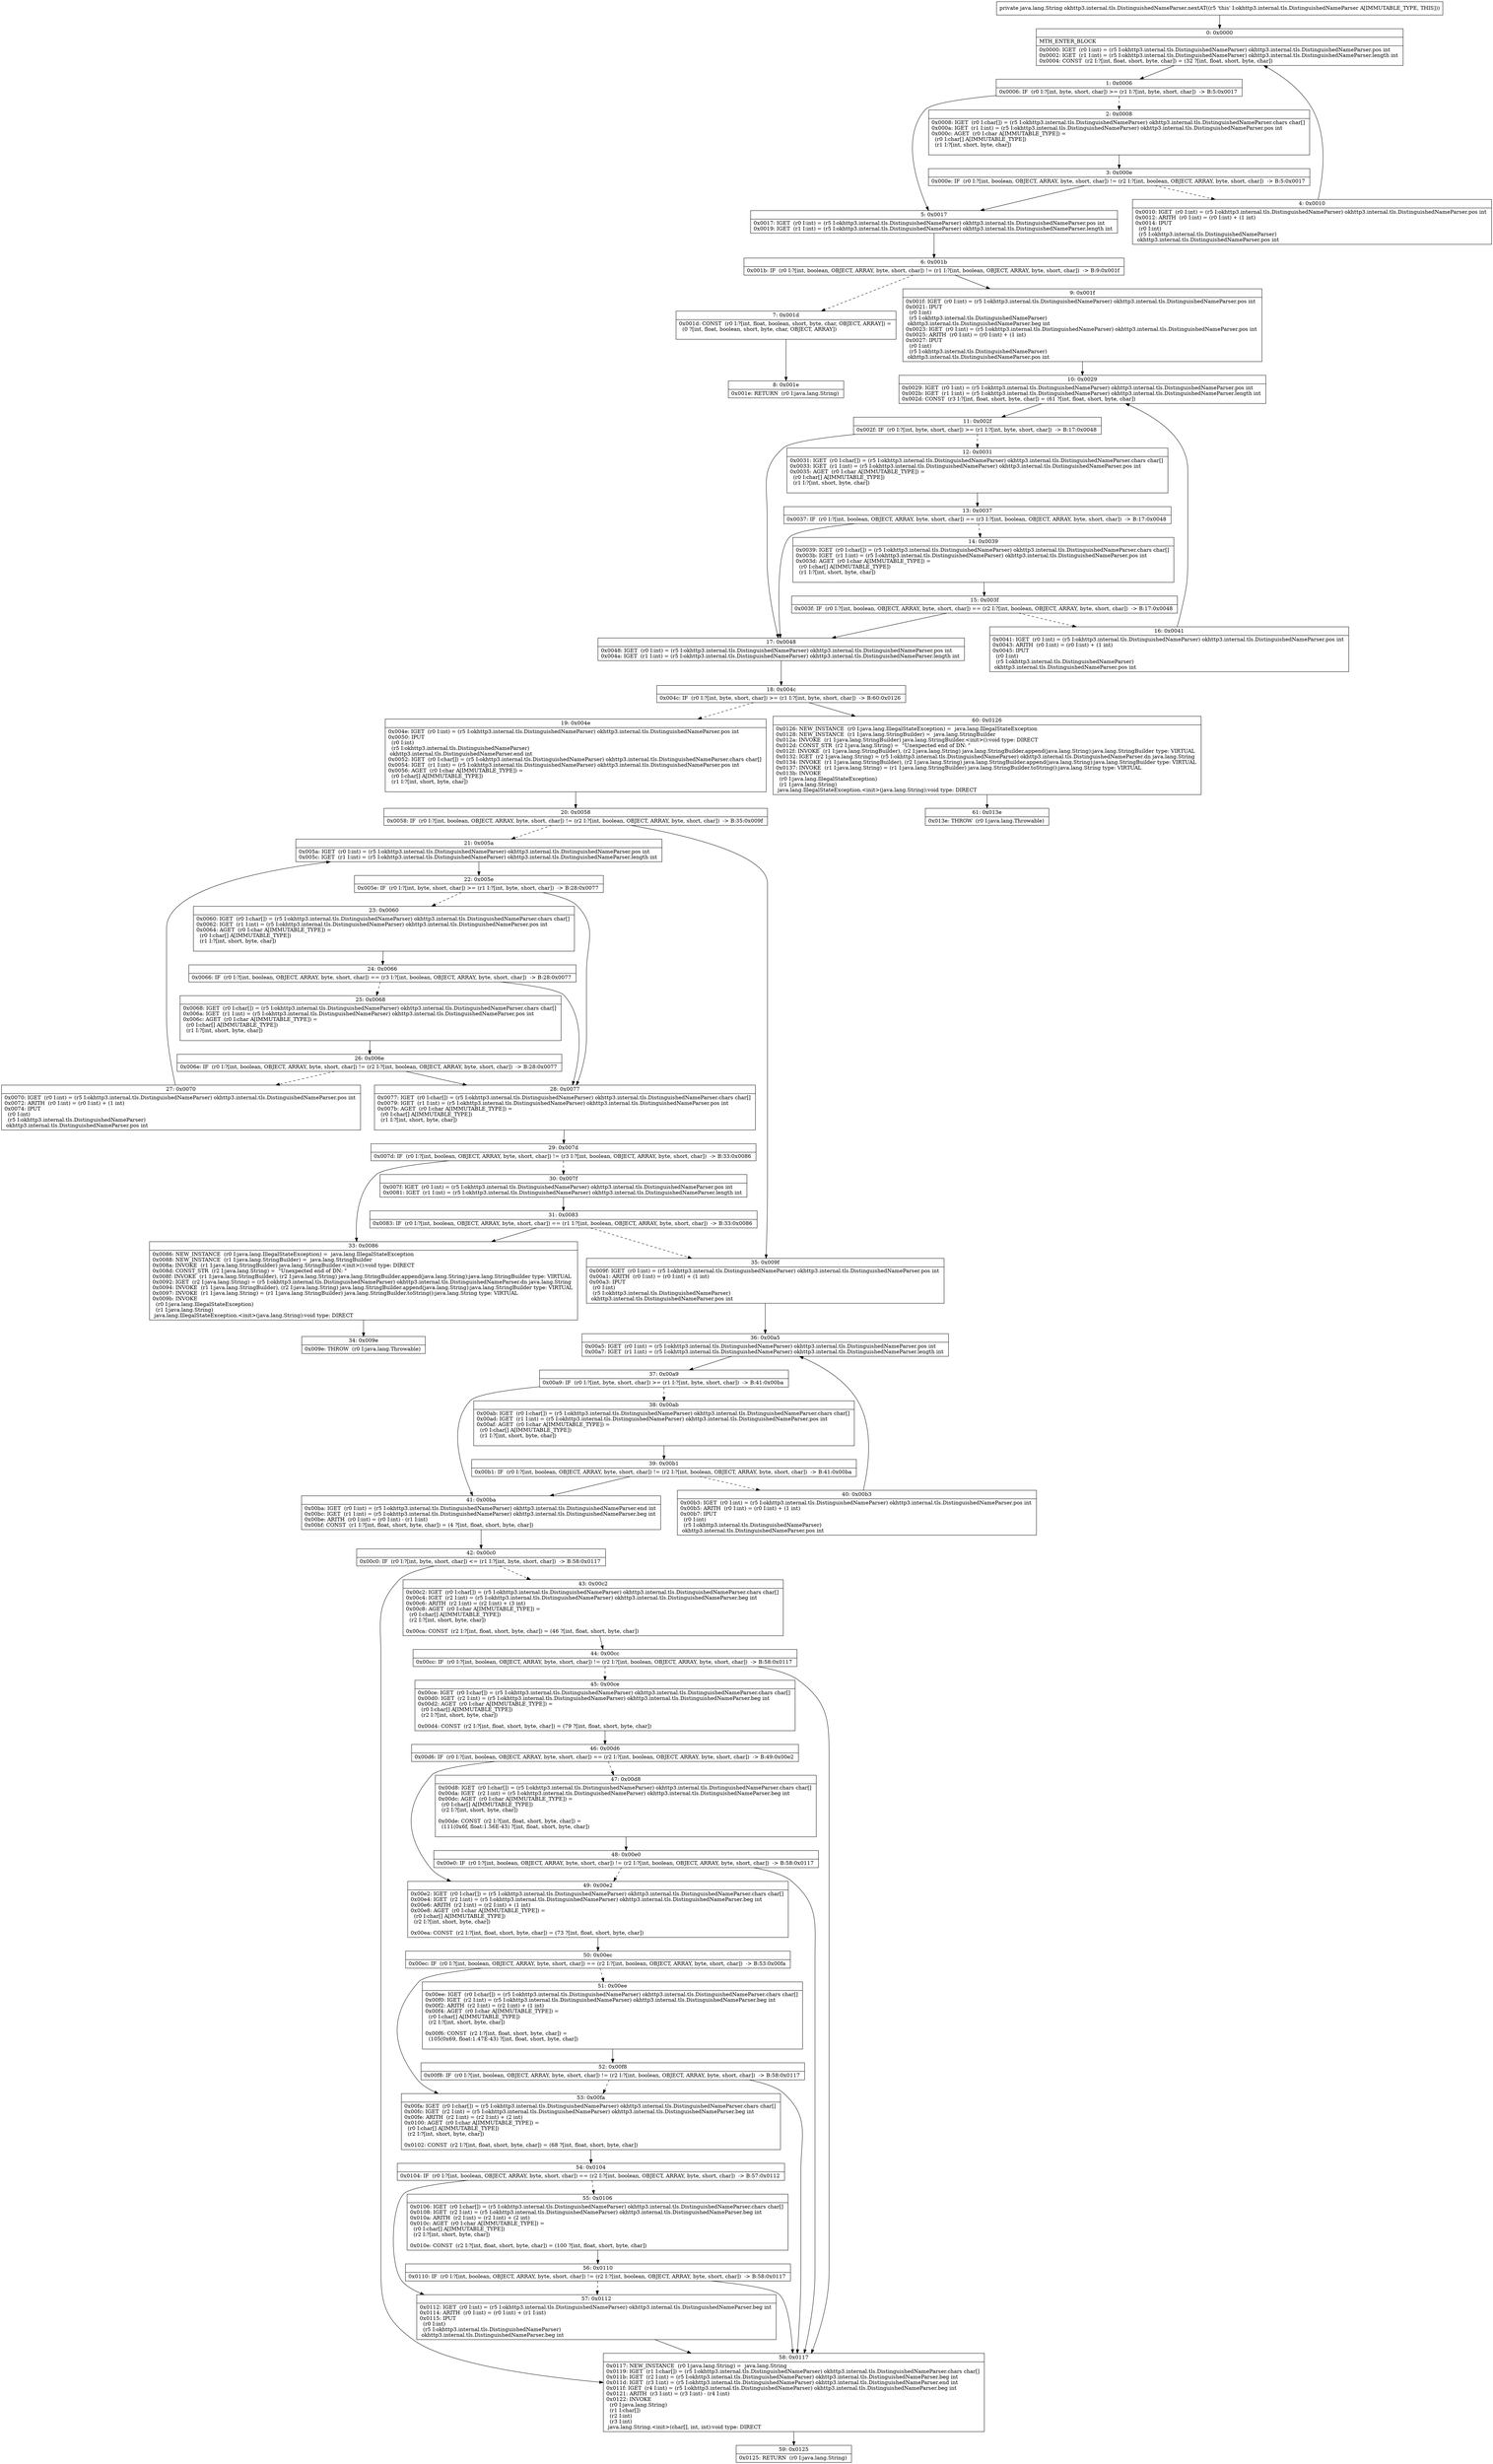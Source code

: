 digraph "CFG forokhttp3.internal.tls.DistinguishedNameParser.nextAT()Ljava\/lang\/String;" {
Node_0 [shape=record,label="{0\:\ 0x0000|MTH_ENTER_BLOCK\l|0x0000: IGET  (r0 I:int) = (r5 I:okhttp3.internal.tls.DistinguishedNameParser) okhttp3.internal.tls.DistinguishedNameParser.pos int \l0x0002: IGET  (r1 I:int) = (r5 I:okhttp3.internal.tls.DistinguishedNameParser) okhttp3.internal.tls.DistinguishedNameParser.length int \l0x0004: CONST  (r2 I:?[int, float, short, byte, char]) = (32 ?[int, float, short, byte, char]) \l}"];
Node_1 [shape=record,label="{1\:\ 0x0006|0x0006: IF  (r0 I:?[int, byte, short, char]) \>= (r1 I:?[int, byte, short, char])  \-\> B:5:0x0017 \l}"];
Node_2 [shape=record,label="{2\:\ 0x0008|0x0008: IGET  (r0 I:char[]) = (r5 I:okhttp3.internal.tls.DistinguishedNameParser) okhttp3.internal.tls.DistinguishedNameParser.chars char[] \l0x000a: IGET  (r1 I:int) = (r5 I:okhttp3.internal.tls.DistinguishedNameParser) okhttp3.internal.tls.DistinguishedNameParser.pos int \l0x000c: AGET  (r0 I:char A[IMMUTABLE_TYPE]) = \l  (r0 I:char[] A[IMMUTABLE_TYPE])\l  (r1 I:?[int, short, byte, char])\l \l}"];
Node_3 [shape=record,label="{3\:\ 0x000e|0x000e: IF  (r0 I:?[int, boolean, OBJECT, ARRAY, byte, short, char]) != (r2 I:?[int, boolean, OBJECT, ARRAY, byte, short, char])  \-\> B:5:0x0017 \l}"];
Node_4 [shape=record,label="{4\:\ 0x0010|0x0010: IGET  (r0 I:int) = (r5 I:okhttp3.internal.tls.DistinguishedNameParser) okhttp3.internal.tls.DistinguishedNameParser.pos int \l0x0012: ARITH  (r0 I:int) = (r0 I:int) + (1 int) \l0x0014: IPUT  \l  (r0 I:int)\l  (r5 I:okhttp3.internal.tls.DistinguishedNameParser)\l okhttp3.internal.tls.DistinguishedNameParser.pos int \l}"];
Node_5 [shape=record,label="{5\:\ 0x0017|0x0017: IGET  (r0 I:int) = (r5 I:okhttp3.internal.tls.DistinguishedNameParser) okhttp3.internal.tls.DistinguishedNameParser.pos int \l0x0019: IGET  (r1 I:int) = (r5 I:okhttp3.internal.tls.DistinguishedNameParser) okhttp3.internal.tls.DistinguishedNameParser.length int \l}"];
Node_6 [shape=record,label="{6\:\ 0x001b|0x001b: IF  (r0 I:?[int, boolean, OBJECT, ARRAY, byte, short, char]) != (r1 I:?[int, boolean, OBJECT, ARRAY, byte, short, char])  \-\> B:9:0x001f \l}"];
Node_7 [shape=record,label="{7\:\ 0x001d|0x001d: CONST  (r0 I:?[int, float, boolean, short, byte, char, OBJECT, ARRAY]) = \l  (0 ?[int, float, boolean, short, byte, char, OBJECT, ARRAY])\l \l}"];
Node_8 [shape=record,label="{8\:\ 0x001e|0x001e: RETURN  (r0 I:java.lang.String) \l}"];
Node_9 [shape=record,label="{9\:\ 0x001f|0x001f: IGET  (r0 I:int) = (r5 I:okhttp3.internal.tls.DistinguishedNameParser) okhttp3.internal.tls.DistinguishedNameParser.pos int \l0x0021: IPUT  \l  (r0 I:int)\l  (r5 I:okhttp3.internal.tls.DistinguishedNameParser)\l okhttp3.internal.tls.DistinguishedNameParser.beg int \l0x0023: IGET  (r0 I:int) = (r5 I:okhttp3.internal.tls.DistinguishedNameParser) okhttp3.internal.tls.DistinguishedNameParser.pos int \l0x0025: ARITH  (r0 I:int) = (r0 I:int) + (1 int) \l0x0027: IPUT  \l  (r0 I:int)\l  (r5 I:okhttp3.internal.tls.DistinguishedNameParser)\l okhttp3.internal.tls.DistinguishedNameParser.pos int \l}"];
Node_10 [shape=record,label="{10\:\ 0x0029|0x0029: IGET  (r0 I:int) = (r5 I:okhttp3.internal.tls.DistinguishedNameParser) okhttp3.internal.tls.DistinguishedNameParser.pos int \l0x002b: IGET  (r1 I:int) = (r5 I:okhttp3.internal.tls.DistinguishedNameParser) okhttp3.internal.tls.DistinguishedNameParser.length int \l0x002d: CONST  (r3 I:?[int, float, short, byte, char]) = (61 ?[int, float, short, byte, char]) \l}"];
Node_11 [shape=record,label="{11\:\ 0x002f|0x002f: IF  (r0 I:?[int, byte, short, char]) \>= (r1 I:?[int, byte, short, char])  \-\> B:17:0x0048 \l}"];
Node_12 [shape=record,label="{12\:\ 0x0031|0x0031: IGET  (r0 I:char[]) = (r5 I:okhttp3.internal.tls.DistinguishedNameParser) okhttp3.internal.tls.DistinguishedNameParser.chars char[] \l0x0033: IGET  (r1 I:int) = (r5 I:okhttp3.internal.tls.DistinguishedNameParser) okhttp3.internal.tls.DistinguishedNameParser.pos int \l0x0035: AGET  (r0 I:char A[IMMUTABLE_TYPE]) = \l  (r0 I:char[] A[IMMUTABLE_TYPE])\l  (r1 I:?[int, short, byte, char])\l \l}"];
Node_13 [shape=record,label="{13\:\ 0x0037|0x0037: IF  (r0 I:?[int, boolean, OBJECT, ARRAY, byte, short, char]) == (r3 I:?[int, boolean, OBJECT, ARRAY, byte, short, char])  \-\> B:17:0x0048 \l}"];
Node_14 [shape=record,label="{14\:\ 0x0039|0x0039: IGET  (r0 I:char[]) = (r5 I:okhttp3.internal.tls.DistinguishedNameParser) okhttp3.internal.tls.DistinguishedNameParser.chars char[] \l0x003b: IGET  (r1 I:int) = (r5 I:okhttp3.internal.tls.DistinguishedNameParser) okhttp3.internal.tls.DistinguishedNameParser.pos int \l0x003d: AGET  (r0 I:char A[IMMUTABLE_TYPE]) = \l  (r0 I:char[] A[IMMUTABLE_TYPE])\l  (r1 I:?[int, short, byte, char])\l \l}"];
Node_15 [shape=record,label="{15\:\ 0x003f|0x003f: IF  (r0 I:?[int, boolean, OBJECT, ARRAY, byte, short, char]) == (r2 I:?[int, boolean, OBJECT, ARRAY, byte, short, char])  \-\> B:17:0x0048 \l}"];
Node_16 [shape=record,label="{16\:\ 0x0041|0x0041: IGET  (r0 I:int) = (r5 I:okhttp3.internal.tls.DistinguishedNameParser) okhttp3.internal.tls.DistinguishedNameParser.pos int \l0x0043: ARITH  (r0 I:int) = (r0 I:int) + (1 int) \l0x0045: IPUT  \l  (r0 I:int)\l  (r5 I:okhttp3.internal.tls.DistinguishedNameParser)\l okhttp3.internal.tls.DistinguishedNameParser.pos int \l}"];
Node_17 [shape=record,label="{17\:\ 0x0048|0x0048: IGET  (r0 I:int) = (r5 I:okhttp3.internal.tls.DistinguishedNameParser) okhttp3.internal.tls.DistinguishedNameParser.pos int \l0x004a: IGET  (r1 I:int) = (r5 I:okhttp3.internal.tls.DistinguishedNameParser) okhttp3.internal.tls.DistinguishedNameParser.length int \l}"];
Node_18 [shape=record,label="{18\:\ 0x004c|0x004c: IF  (r0 I:?[int, byte, short, char]) \>= (r1 I:?[int, byte, short, char])  \-\> B:60:0x0126 \l}"];
Node_19 [shape=record,label="{19\:\ 0x004e|0x004e: IGET  (r0 I:int) = (r5 I:okhttp3.internal.tls.DistinguishedNameParser) okhttp3.internal.tls.DistinguishedNameParser.pos int \l0x0050: IPUT  \l  (r0 I:int)\l  (r5 I:okhttp3.internal.tls.DistinguishedNameParser)\l okhttp3.internal.tls.DistinguishedNameParser.end int \l0x0052: IGET  (r0 I:char[]) = (r5 I:okhttp3.internal.tls.DistinguishedNameParser) okhttp3.internal.tls.DistinguishedNameParser.chars char[] \l0x0054: IGET  (r1 I:int) = (r5 I:okhttp3.internal.tls.DistinguishedNameParser) okhttp3.internal.tls.DistinguishedNameParser.pos int \l0x0056: AGET  (r0 I:char A[IMMUTABLE_TYPE]) = \l  (r0 I:char[] A[IMMUTABLE_TYPE])\l  (r1 I:?[int, short, byte, char])\l \l}"];
Node_20 [shape=record,label="{20\:\ 0x0058|0x0058: IF  (r0 I:?[int, boolean, OBJECT, ARRAY, byte, short, char]) != (r2 I:?[int, boolean, OBJECT, ARRAY, byte, short, char])  \-\> B:35:0x009f \l}"];
Node_21 [shape=record,label="{21\:\ 0x005a|0x005a: IGET  (r0 I:int) = (r5 I:okhttp3.internal.tls.DistinguishedNameParser) okhttp3.internal.tls.DistinguishedNameParser.pos int \l0x005c: IGET  (r1 I:int) = (r5 I:okhttp3.internal.tls.DistinguishedNameParser) okhttp3.internal.tls.DistinguishedNameParser.length int \l}"];
Node_22 [shape=record,label="{22\:\ 0x005e|0x005e: IF  (r0 I:?[int, byte, short, char]) \>= (r1 I:?[int, byte, short, char])  \-\> B:28:0x0077 \l}"];
Node_23 [shape=record,label="{23\:\ 0x0060|0x0060: IGET  (r0 I:char[]) = (r5 I:okhttp3.internal.tls.DistinguishedNameParser) okhttp3.internal.tls.DistinguishedNameParser.chars char[] \l0x0062: IGET  (r1 I:int) = (r5 I:okhttp3.internal.tls.DistinguishedNameParser) okhttp3.internal.tls.DistinguishedNameParser.pos int \l0x0064: AGET  (r0 I:char A[IMMUTABLE_TYPE]) = \l  (r0 I:char[] A[IMMUTABLE_TYPE])\l  (r1 I:?[int, short, byte, char])\l \l}"];
Node_24 [shape=record,label="{24\:\ 0x0066|0x0066: IF  (r0 I:?[int, boolean, OBJECT, ARRAY, byte, short, char]) == (r3 I:?[int, boolean, OBJECT, ARRAY, byte, short, char])  \-\> B:28:0x0077 \l}"];
Node_25 [shape=record,label="{25\:\ 0x0068|0x0068: IGET  (r0 I:char[]) = (r5 I:okhttp3.internal.tls.DistinguishedNameParser) okhttp3.internal.tls.DistinguishedNameParser.chars char[] \l0x006a: IGET  (r1 I:int) = (r5 I:okhttp3.internal.tls.DistinguishedNameParser) okhttp3.internal.tls.DistinguishedNameParser.pos int \l0x006c: AGET  (r0 I:char A[IMMUTABLE_TYPE]) = \l  (r0 I:char[] A[IMMUTABLE_TYPE])\l  (r1 I:?[int, short, byte, char])\l \l}"];
Node_26 [shape=record,label="{26\:\ 0x006e|0x006e: IF  (r0 I:?[int, boolean, OBJECT, ARRAY, byte, short, char]) != (r2 I:?[int, boolean, OBJECT, ARRAY, byte, short, char])  \-\> B:28:0x0077 \l}"];
Node_27 [shape=record,label="{27\:\ 0x0070|0x0070: IGET  (r0 I:int) = (r5 I:okhttp3.internal.tls.DistinguishedNameParser) okhttp3.internal.tls.DistinguishedNameParser.pos int \l0x0072: ARITH  (r0 I:int) = (r0 I:int) + (1 int) \l0x0074: IPUT  \l  (r0 I:int)\l  (r5 I:okhttp3.internal.tls.DistinguishedNameParser)\l okhttp3.internal.tls.DistinguishedNameParser.pos int \l}"];
Node_28 [shape=record,label="{28\:\ 0x0077|0x0077: IGET  (r0 I:char[]) = (r5 I:okhttp3.internal.tls.DistinguishedNameParser) okhttp3.internal.tls.DistinguishedNameParser.chars char[] \l0x0079: IGET  (r1 I:int) = (r5 I:okhttp3.internal.tls.DistinguishedNameParser) okhttp3.internal.tls.DistinguishedNameParser.pos int \l0x007b: AGET  (r0 I:char A[IMMUTABLE_TYPE]) = \l  (r0 I:char[] A[IMMUTABLE_TYPE])\l  (r1 I:?[int, short, byte, char])\l \l}"];
Node_29 [shape=record,label="{29\:\ 0x007d|0x007d: IF  (r0 I:?[int, boolean, OBJECT, ARRAY, byte, short, char]) != (r3 I:?[int, boolean, OBJECT, ARRAY, byte, short, char])  \-\> B:33:0x0086 \l}"];
Node_30 [shape=record,label="{30\:\ 0x007f|0x007f: IGET  (r0 I:int) = (r5 I:okhttp3.internal.tls.DistinguishedNameParser) okhttp3.internal.tls.DistinguishedNameParser.pos int \l0x0081: IGET  (r1 I:int) = (r5 I:okhttp3.internal.tls.DistinguishedNameParser) okhttp3.internal.tls.DistinguishedNameParser.length int \l}"];
Node_31 [shape=record,label="{31\:\ 0x0083|0x0083: IF  (r0 I:?[int, boolean, OBJECT, ARRAY, byte, short, char]) == (r1 I:?[int, boolean, OBJECT, ARRAY, byte, short, char])  \-\> B:33:0x0086 \l}"];
Node_33 [shape=record,label="{33\:\ 0x0086|0x0086: NEW_INSTANCE  (r0 I:java.lang.IllegalStateException) =  java.lang.IllegalStateException \l0x0088: NEW_INSTANCE  (r1 I:java.lang.StringBuilder) =  java.lang.StringBuilder \l0x008a: INVOKE  (r1 I:java.lang.StringBuilder) java.lang.StringBuilder.\<init\>():void type: DIRECT \l0x008d: CONST_STR  (r2 I:java.lang.String) =  \"Unexpected end of DN: \" \l0x008f: INVOKE  (r1 I:java.lang.StringBuilder), (r2 I:java.lang.String) java.lang.StringBuilder.append(java.lang.String):java.lang.StringBuilder type: VIRTUAL \l0x0092: IGET  (r2 I:java.lang.String) = (r5 I:okhttp3.internal.tls.DistinguishedNameParser) okhttp3.internal.tls.DistinguishedNameParser.dn java.lang.String \l0x0094: INVOKE  (r1 I:java.lang.StringBuilder), (r2 I:java.lang.String) java.lang.StringBuilder.append(java.lang.String):java.lang.StringBuilder type: VIRTUAL \l0x0097: INVOKE  (r1 I:java.lang.String) = (r1 I:java.lang.StringBuilder) java.lang.StringBuilder.toString():java.lang.String type: VIRTUAL \l0x009b: INVOKE  \l  (r0 I:java.lang.IllegalStateException)\l  (r1 I:java.lang.String)\l java.lang.IllegalStateException.\<init\>(java.lang.String):void type: DIRECT \l}"];
Node_34 [shape=record,label="{34\:\ 0x009e|0x009e: THROW  (r0 I:java.lang.Throwable) \l}"];
Node_35 [shape=record,label="{35\:\ 0x009f|0x009f: IGET  (r0 I:int) = (r5 I:okhttp3.internal.tls.DistinguishedNameParser) okhttp3.internal.tls.DistinguishedNameParser.pos int \l0x00a1: ARITH  (r0 I:int) = (r0 I:int) + (1 int) \l0x00a3: IPUT  \l  (r0 I:int)\l  (r5 I:okhttp3.internal.tls.DistinguishedNameParser)\l okhttp3.internal.tls.DistinguishedNameParser.pos int \l}"];
Node_36 [shape=record,label="{36\:\ 0x00a5|0x00a5: IGET  (r0 I:int) = (r5 I:okhttp3.internal.tls.DistinguishedNameParser) okhttp3.internal.tls.DistinguishedNameParser.pos int \l0x00a7: IGET  (r1 I:int) = (r5 I:okhttp3.internal.tls.DistinguishedNameParser) okhttp3.internal.tls.DistinguishedNameParser.length int \l}"];
Node_37 [shape=record,label="{37\:\ 0x00a9|0x00a9: IF  (r0 I:?[int, byte, short, char]) \>= (r1 I:?[int, byte, short, char])  \-\> B:41:0x00ba \l}"];
Node_38 [shape=record,label="{38\:\ 0x00ab|0x00ab: IGET  (r0 I:char[]) = (r5 I:okhttp3.internal.tls.DistinguishedNameParser) okhttp3.internal.tls.DistinguishedNameParser.chars char[] \l0x00ad: IGET  (r1 I:int) = (r5 I:okhttp3.internal.tls.DistinguishedNameParser) okhttp3.internal.tls.DistinguishedNameParser.pos int \l0x00af: AGET  (r0 I:char A[IMMUTABLE_TYPE]) = \l  (r0 I:char[] A[IMMUTABLE_TYPE])\l  (r1 I:?[int, short, byte, char])\l \l}"];
Node_39 [shape=record,label="{39\:\ 0x00b1|0x00b1: IF  (r0 I:?[int, boolean, OBJECT, ARRAY, byte, short, char]) != (r2 I:?[int, boolean, OBJECT, ARRAY, byte, short, char])  \-\> B:41:0x00ba \l}"];
Node_40 [shape=record,label="{40\:\ 0x00b3|0x00b3: IGET  (r0 I:int) = (r5 I:okhttp3.internal.tls.DistinguishedNameParser) okhttp3.internal.tls.DistinguishedNameParser.pos int \l0x00b5: ARITH  (r0 I:int) = (r0 I:int) + (1 int) \l0x00b7: IPUT  \l  (r0 I:int)\l  (r5 I:okhttp3.internal.tls.DistinguishedNameParser)\l okhttp3.internal.tls.DistinguishedNameParser.pos int \l}"];
Node_41 [shape=record,label="{41\:\ 0x00ba|0x00ba: IGET  (r0 I:int) = (r5 I:okhttp3.internal.tls.DistinguishedNameParser) okhttp3.internal.tls.DistinguishedNameParser.end int \l0x00bc: IGET  (r1 I:int) = (r5 I:okhttp3.internal.tls.DistinguishedNameParser) okhttp3.internal.tls.DistinguishedNameParser.beg int \l0x00be: ARITH  (r0 I:int) = (r0 I:int) \- (r1 I:int) \l0x00bf: CONST  (r1 I:?[int, float, short, byte, char]) = (4 ?[int, float, short, byte, char]) \l}"];
Node_42 [shape=record,label="{42\:\ 0x00c0|0x00c0: IF  (r0 I:?[int, byte, short, char]) \<= (r1 I:?[int, byte, short, char])  \-\> B:58:0x0117 \l}"];
Node_43 [shape=record,label="{43\:\ 0x00c2|0x00c2: IGET  (r0 I:char[]) = (r5 I:okhttp3.internal.tls.DistinguishedNameParser) okhttp3.internal.tls.DistinguishedNameParser.chars char[] \l0x00c4: IGET  (r2 I:int) = (r5 I:okhttp3.internal.tls.DistinguishedNameParser) okhttp3.internal.tls.DistinguishedNameParser.beg int \l0x00c6: ARITH  (r2 I:int) = (r2 I:int) + (3 int) \l0x00c8: AGET  (r0 I:char A[IMMUTABLE_TYPE]) = \l  (r0 I:char[] A[IMMUTABLE_TYPE])\l  (r2 I:?[int, short, byte, char])\l \l0x00ca: CONST  (r2 I:?[int, float, short, byte, char]) = (46 ?[int, float, short, byte, char]) \l}"];
Node_44 [shape=record,label="{44\:\ 0x00cc|0x00cc: IF  (r0 I:?[int, boolean, OBJECT, ARRAY, byte, short, char]) != (r2 I:?[int, boolean, OBJECT, ARRAY, byte, short, char])  \-\> B:58:0x0117 \l}"];
Node_45 [shape=record,label="{45\:\ 0x00ce|0x00ce: IGET  (r0 I:char[]) = (r5 I:okhttp3.internal.tls.DistinguishedNameParser) okhttp3.internal.tls.DistinguishedNameParser.chars char[] \l0x00d0: IGET  (r2 I:int) = (r5 I:okhttp3.internal.tls.DistinguishedNameParser) okhttp3.internal.tls.DistinguishedNameParser.beg int \l0x00d2: AGET  (r0 I:char A[IMMUTABLE_TYPE]) = \l  (r0 I:char[] A[IMMUTABLE_TYPE])\l  (r2 I:?[int, short, byte, char])\l \l0x00d4: CONST  (r2 I:?[int, float, short, byte, char]) = (79 ?[int, float, short, byte, char]) \l}"];
Node_46 [shape=record,label="{46\:\ 0x00d6|0x00d6: IF  (r0 I:?[int, boolean, OBJECT, ARRAY, byte, short, char]) == (r2 I:?[int, boolean, OBJECT, ARRAY, byte, short, char])  \-\> B:49:0x00e2 \l}"];
Node_47 [shape=record,label="{47\:\ 0x00d8|0x00d8: IGET  (r0 I:char[]) = (r5 I:okhttp3.internal.tls.DistinguishedNameParser) okhttp3.internal.tls.DistinguishedNameParser.chars char[] \l0x00da: IGET  (r2 I:int) = (r5 I:okhttp3.internal.tls.DistinguishedNameParser) okhttp3.internal.tls.DistinguishedNameParser.beg int \l0x00dc: AGET  (r0 I:char A[IMMUTABLE_TYPE]) = \l  (r0 I:char[] A[IMMUTABLE_TYPE])\l  (r2 I:?[int, short, byte, char])\l \l0x00de: CONST  (r2 I:?[int, float, short, byte, char]) = \l  (111(0x6f, float:1.56E\-43) ?[int, float, short, byte, char])\l \l}"];
Node_48 [shape=record,label="{48\:\ 0x00e0|0x00e0: IF  (r0 I:?[int, boolean, OBJECT, ARRAY, byte, short, char]) != (r2 I:?[int, boolean, OBJECT, ARRAY, byte, short, char])  \-\> B:58:0x0117 \l}"];
Node_49 [shape=record,label="{49\:\ 0x00e2|0x00e2: IGET  (r0 I:char[]) = (r5 I:okhttp3.internal.tls.DistinguishedNameParser) okhttp3.internal.tls.DistinguishedNameParser.chars char[] \l0x00e4: IGET  (r2 I:int) = (r5 I:okhttp3.internal.tls.DistinguishedNameParser) okhttp3.internal.tls.DistinguishedNameParser.beg int \l0x00e6: ARITH  (r2 I:int) = (r2 I:int) + (1 int) \l0x00e8: AGET  (r0 I:char A[IMMUTABLE_TYPE]) = \l  (r0 I:char[] A[IMMUTABLE_TYPE])\l  (r2 I:?[int, short, byte, char])\l \l0x00ea: CONST  (r2 I:?[int, float, short, byte, char]) = (73 ?[int, float, short, byte, char]) \l}"];
Node_50 [shape=record,label="{50\:\ 0x00ec|0x00ec: IF  (r0 I:?[int, boolean, OBJECT, ARRAY, byte, short, char]) == (r2 I:?[int, boolean, OBJECT, ARRAY, byte, short, char])  \-\> B:53:0x00fa \l}"];
Node_51 [shape=record,label="{51\:\ 0x00ee|0x00ee: IGET  (r0 I:char[]) = (r5 I:okhttp3.internal.tls.DistinguishedNameParser) okhttp3.internal.tls.DistinguishedNameParser.chars char[] \l0x00f0: IGET  (r2 I:int) = (r5 I:okhttp3.internal.tls.DistinguishedNameParser) okhttp3.internal.tls.DistinguishedNameParser.beg int \l0x00f2: ARITH  (r2 I:int) = (r2 I:int) + (1 int) \l0x00f4: AGET  (r0 I:char A[IMMUTABLE_TYPE]) = \l  (r0 I:char[] A[IMMUTABLE_TYPE])\l  (r2 I:?[int, short, byte, char])\l \l0x00f6: CONST  (r2 I:?[int, float, short, byte, char]) = \l  (105(0x69, float:1.47E\-43) ?[int, float, short, byte, char])\l \l}"];
Node_52 [shape=record,label="{52\:\ 0x00f8|0x00f8: IF  (r0 I:?[int, boolean, OBJECT, ARRAY, byte, short, char]) != (r2 I:?[int, boolean, OBJECT, ARRAY, byte, short, char])  \-\> B:58:0x0117 \l}"];
Node_53 [shape=record,label="{53\:\ 0x00fa|0x00fa: IGET  (r0 I:char[]) = (r5 I:okhttp3.internal.tls.DistinguishedNameParser) okhttp3.internal.tls.DistinguishedNameParser.chars char[] \l0x00fc: IGET  (r2 I:int) = (r5 I:okhttp3.internal.tls.DistinguishedNameParser) okhttp3.internal.tls.DistinguishedNameParser.beg int \l0x00fe: ARITH  (r2 I:int) = (r2 I:int) + (2 int) \l0x0100: AGET  (r0 I:char A[IMMUTABLE_TYPE]) = \l  (r0 I:char[] A[IMMUTABLE_TYPE])\l  (r2 I:?[int, short, byte, char])\l \l0x0102: CONST  (r2 I:?[int, float, short, byte, char]) = (68 ?[int, float, short, byte, char]) \l}"];
Node_54 [shape=record,label="{54\:\ 0x0104|0x0104: IF  (r0 I:?[int, boolean, OBJECT, ARRAY, byte, short, char]) == (r2 I:?[int, boolean, OBJECT, ARRAY, byte, short, char])  \-\> B:57:0x0112 \l}"];
Node_55 [shape=record,label="{55\:\ 0x0106|0x0106: IGET  (r0 I:char[]) = (r5 I:okhttp3.internal.tls.DistinguishedNameParser) okhttp3.internal.tls.DistinguishedNameParser.chars char[] \l0x0108: IGET  (r2 I:int) = (r5 I:okhttp3.internal.tls.DistinguishedNameParser) okhttp3.internal.tls.DistinguishedNameParser.beg int \l0x010a: ARITH  (r2 I:int) = (r2 I:int) + (2 int) \l0x010c: AGET  (r0 I:char A[IMMUTABLE_TYPE]) = \l  (r0 I:char[] A[IMMUTABLE_TYPE])\l  (r2 I:?[int, short, byte, char])\l \l0x010e: CONST  (r2 I:?[int, float, short, byte, char]) = (100 ?[int, float, short, byte, char]) \l}"];
Node_56 [shape=record,label="{56\:\ 0x0110|0x0110: IF  (r0 I:?[int, boolean, OBJECT, ARRAY, byte, short, char]) != (r2 I:?[int, boolean, OBJECT, ARRAY, byte, short, char])  \-\> B:58:0x0117 \l}"];
Node_57 [shape=record,label="{57\:\ 0x0112|0x0112: IGET  (r0 I:int) = (r5 I:okhttp3.internal.tls.DistinguishedNameParser) okhttp3.internal.tls.DistinguishedNameParser.beg int \l0x0114: ARITH  (r0 I:int) = (r0 I:int) + (r1 I:int) \l0x0115: IPUT  \l  (r0 I:int)\l  (r5 I:okhttp3.internal.tls.DistinguishedNameParser)\l okhttp3.internal.tls.DistinguishedNameParser.beg int \l}"];
Node_58 [shape=record,label="{58\:\ 0x0117|0x0117: NEW_INSTANCE  (r0 I:java.lang.String) =  java.lang.String \l0x0119: IGET  (r1 I:char[]) = (r5 I:okhttp3.internal.tls.DistinguishedNameParser) okhttp3.internal.tls.DistinguishedNameParser.chars char[] \l0x011b: IGET  (r2 I:int) = (r5 I:okhttp3.internal.tls.DistinguishedNameParser) okhttp3.internal.tls.DistinguishedNameParser.beg int \l0x011d: IGET  (r3 I:int) = (r5 I:okhttp3.internal.tls.DistinguishedNameParser) okhttp3.internal.tls.DistinguishedNameParser.end int \l0x011f: IGET  (r4 I:int) = (r5 I:okhttp3.internal.tls.DistinguishedNameParser) okhttp3.internal.tls.DistinguishedNameParser.beg int \l0x0121: ARITH  (r3 I:int) = (r3 I:int) \- (r4 I:int) \l0x0122: INVOKE  \l  (r0 I:java.lang.String)\l  (r1 I:char[])\l  (r2 I:int)\l  (r3 I:int)\l java.lang.String.\<init\>(char[], int, int):void type: DIRECT \l}"];
Node_59 [shape=record,label="{59\:\ 0x0125|0x0125: RETURN  (r0 I:java.lang.String) \l}"];
Node_60 [shape=record,label="{60\:\ 0x0126|0x0126: NEW_INSTANCE  (r0 I:java.lang.IllegalStateException) =  java.lang.IllegalStateException \l0x0128: NEW_INSTANCE  (r1 I:java.lang.StringBuilder) =  java.lang.StringBuilder \l0x012a: INVOKE  (r1 I:java.lang.StringBuilder) java.lang.StringBuilder.\<init\>():void type: DIRECT \l0x012d: CONST_STR  (r2 I:java.lang.String) =  \"Unexpected end of DN: \" \l0x012f: INVOKE  (r1 I:java.lang.StringBuilder), (r2 I:java.lang.String) java.lang.StringBuilder.append(java.lang.String):java.lang.StringBuilder type: VIRTUAL \l0x0132: IGET  (r2 I:java.lang.String) = (r5 I:okhttp3.internal.tls.DistinguishedNameParser) okhttp3.internal.tls.DistinguishedNameParser.dn java.lang.String \l0x0134: INVOKE  (r1 I:java.lang.StringBuilder), (r2 I:java.lang.String) java.lang.StringBuilder.append(java.lang.String):java.lang.StringBuilder type: VIRTUAL \l0x0137: INVOKE  (r1 I:java.lang.String) = (r1 I:java.lang.StringBuilder) java.lang.StringBuilder.toString():java.lang.String type: VIRTUAL \l0x013b: INVOKE  \l  (r0 I:java.lang.IllegalStateException)\l  (r1 I:java.lang.String)\l java.lang.IllegalStateException.\<init\>(java.lang.String):void type: DIRECT \l}"];
Node_61 [shape=record,label="{61\:\ 0x013e|0x013e: THROW  (r0 I:java.lang.Throwable) \l}"];
MethodNode[shape=record,label="{private java.lang.String okhttp3.internal.tls.DistinguishedNameParser.nextAT((r5 'this' I:okhttp3.internal.tls.DistinguishedNameParser A[IMMUTABLE_TYPE, THIS])) }"];
MethodNode -> Node_0;
Node_0 -> Node_1;
Node_1 -> Node_2[style=dashed];
Node_1 -> Node_5;
Node_2 -> Node_3;
Node_3 -> Node_4[style=dashed];
Node_3 -> Node_5;
Node_4 -> Node_0;
Node_5 -> Node_6;
Node_6 -> Node_7[style=dashed];
Node_6 -> Node_9;
Node_7 -> Node_8;
Node_9 -> Node_10;
Node_10 -> Node_11;
Node_11 -> Node_12[style=dashed];
Node_11 -> Node_17;
Node_12 -> Node_13;
Node_13 -> Node_14[style=dashed];
Node_13 -> Node_17;
Node_14 -> Node_15;
Node_15 -> Node_16[style=dashed];
Node_15 -> Node_17;
Node_16 -> Node_10;
Node_17 -> Node_18;
Node_18 -> Node_19[style=dashed];
Node_18 -> Node_60;
Node_19 -> Node_20;
Node_20 -> Node_21[style=dashed];
Node_20 -> Node_35;
Node_21 -> Node_22;
Node_22 -> Node_23[style=dashed];
Node_22 -> Node_28;
Node_23 -> Node_24;
Node_24 -> Node_25[style=dashed];
Node_24 -> Node_28;
Node_25 -> Node_26;
Node_26 -> Node_27[style=dashed];
Node_26 -> Node_28;
Node_27 -> Node_21;
Node_28 -> Node_29;
Node_29 -> Node_30[style=dashed];
Node_29 -> Node_33;
Node_30 -> Node_31;
Node_31 -> Node_33;
Node_31 -> Node_35[style=dashed];
Node_33 -> Node_34;
Node_35 -> Node_36;
Node_36 -> Node_37;
Node_37 -> Node_38[style=dashed];
Node_37 -> Node_41;
Node_38 -> Node_39;
Node_39 -> Node_40[style=dashed];
Node_39 -> Node_41;
Node_40 -> Node_36;
Node_41 -> Node_42;
Node_42 -> Node_43[style=dashed];
Node_42 -> Node_58;
Node_43 -> Node_44;
Node_44 -> Node_45[style=dashed];
Node_44 -> Node_58;
Node_45 -> Node_46;
Node_46 -> Node_47[style=dashed];
Node_46 -> Node_49;
Node_47 -> Node_48;
Node_48 -> Node_49[style=dashed];
Node_48 -> Node_58;
Node_49 -> Node_50;
Node_50 -> Node_51[style=dashed];
Node_50 -> Node_53;
Node_51 -> Node_52;
Node_52 -> Node_53[style=dashed];
Node_52 -> Node_58;
Node_53 -> Node_54;
Node_54 -> Node_55[style=dashed];
Node_54 -> Node_57;
Node_55 -> Node_56;
Node_56 -> Node_57[style=dashed];
Node_56 -> Node_58;
Node_57 -> Node_58;
Node_58 -> Node_59;
Node_60 -> Node_61;
}

